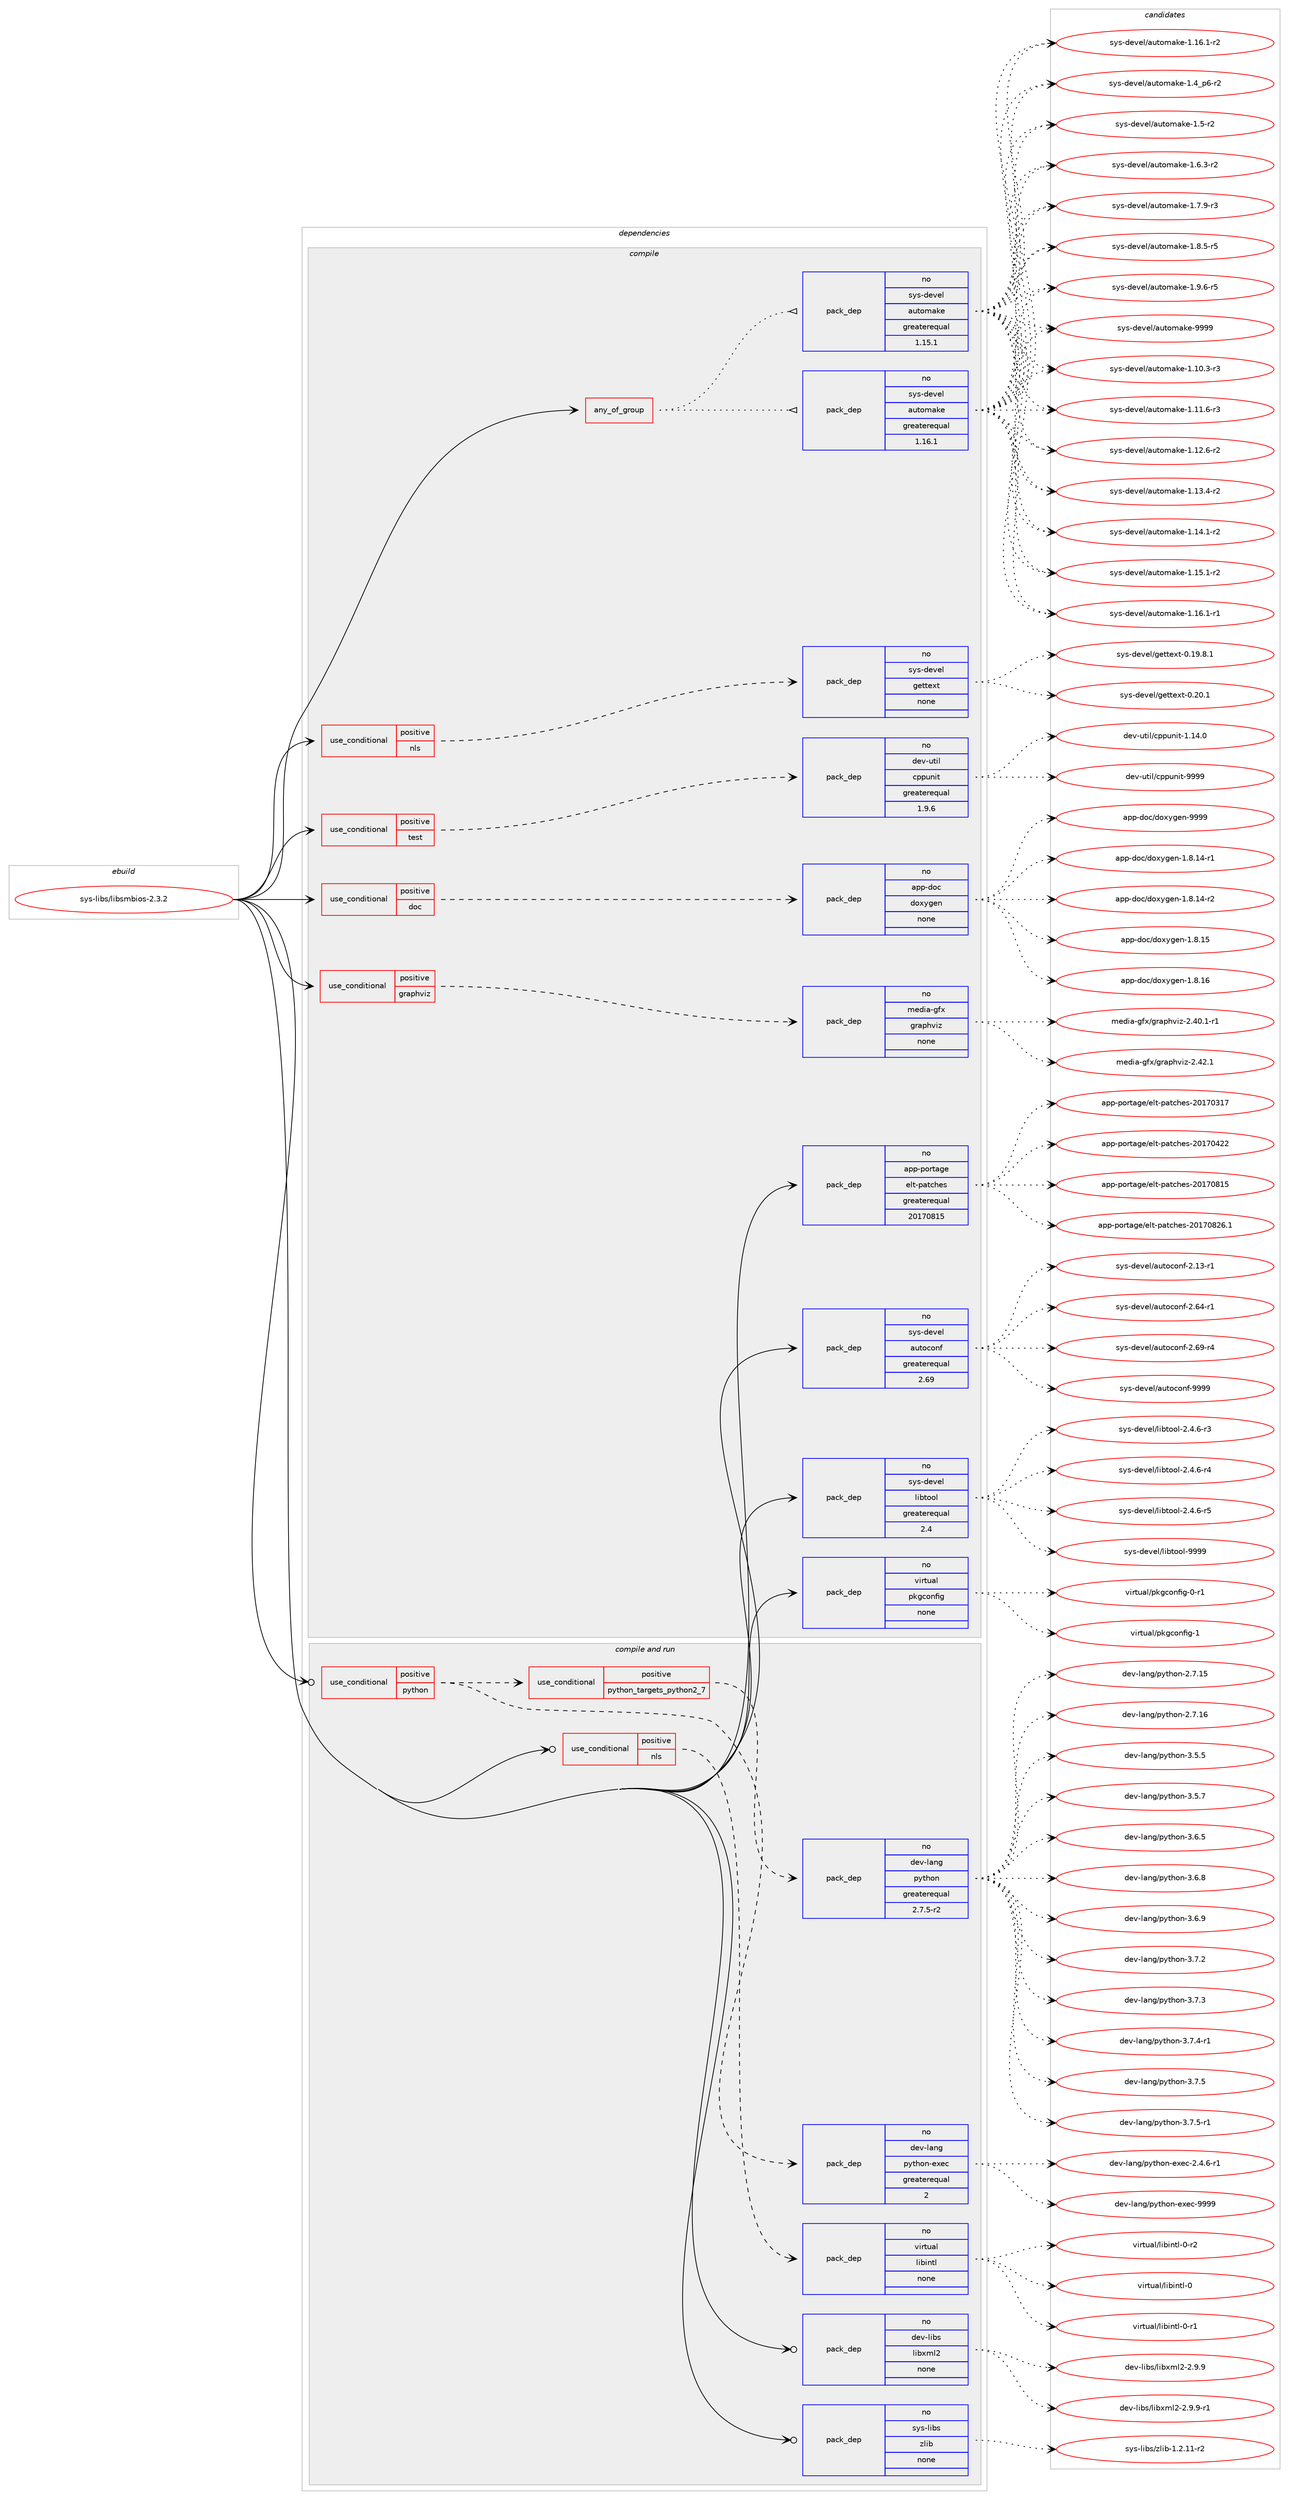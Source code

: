 digraph prolog {

# *************
# Graph options
# *************

newrank=true;
concentrate=true;
compound=true;
graph [rankdir=LR,fontname=Helvetica,fontsize=10,ranksep=1.5];#, ranksep=2.5, nodesep=0.2];
edge  [arrowhead=vee];
node  [fontname=Helvetica,fontsize=10];

# **********
# The ebuild
# **********

subgraph cluster_leftcol {
color=gray;
rank=same;
label=<<i>ebuild</i>>;
id [label="sys-libs/libsmbios-2.3.2", color=red, width=4, href="../sys-libs/libsmbios-2.3.2.svg"];
}

# ****************
# The dependencies
# ****************

subgraph cluster_midcol {
color=gray;
label=<<i>dependencies</i>>;
subgraph cluster_compile {
fillcolor="#eeeeee";
style=filled;
label=<<i>compile</i>>;
subgraph any15235 {
dependency898227 [label=<<TABLE BORDER="0" CELLBORDER="1" CELLSPACING="0" CELLPADDING="4"><TR><TD CELLPADDING="10">any_of_group</TD></TR></TABLE>>, shape=none, color=red];subgraph pack666596 {
dependency898228 [label=<<TABLE BORDER="0" CELLBORDER="1" CELLSPACING="0" CELLPADDING="4" WIDTH="220"><TR><TD ROWSPAN="6" CELLPADDING="30">pack_dep</TD></TR><TR><TD WIDTH="110">no</TD></TR><TR><TD>sys-devel</TD></TR><TR><TD>automake</TD></TR><TR><TD>greaterequal</TD></TR><TR><TD>1.16.1</TD></TR></TABLE>>, shape=none, color=blue];
}
dependency898227:e -> dependency898228:w [weight=20,style="dotted",arrowhead="oinv"];
subgraph pack666597 {
dependency898229 [label=<<TABLE BORDER="0" CELLBORDER="1" CELLSPACING="0" CELLPADDING="4" WIDTH="220"><TR><TD ROWSPAN="6" CELLPADDING="30">pack_dep</TD></TR><TR><TD WIDTH="110">no</TD></TR><TR><TD>sys-devel</TD></TR><TR><TD>automake</TD></TR><TR><TD>greaterequal</TD></TR><TR><TD>1.15.1</TD></TR></TABLE>>, shape=none, color=blue];
}
dependency898227:e -> dependency898229:w [weight=20,style="dotted",arrowhead="oinv"];
}
id:e -> dependency898227:w [weight=20,style="solid",arrowhead="vee"];
subgraph cond215841 {
dependency898230 [label=<<TABLE BORDER="0" CELLBORDER="1" CELLSPACING="0" CELLPADDING="4"><TR><TD ROWSPAN="3" CELLPADDING="10">use_conditional</TD></TR><TR><TD>positive</TD></TR><TR><TD>doc</TD></TR></TABLE>>, shape=none, color=red];
subgraph pack666598 {
dependency898231 [label=<<TABLE BORDER="0" CELLBORDER="1" CELLSPACING="0" CELLPADDING="4" WIDTH="220"><TR><TD ROWSPAN="6" CELLPADDING="30">pack_dep</TD></TR><TR><TD WIDTH="110">no</TD></TR><TR><TD>app-doc</TD></TR><TR><TD>doxygen</TD></TR><TR><TD>none</TD></TR><TR><TD></TD></TR></TABLE>>, shape=none, color=blue];
}
dependency898230:e -> dependency898231:w [weight=20,style="dashed",arrowhead="vee"];
}
id:e -> dependency898230:w [weight=20,style="solid",arrowhead="vee"];
subgraph cond215842 {
dependency898232 [label=<<TABLE BORDER="0" CELLBORDER="1" CELLSPACING="0" CELLPADDING="4"><TR><TD ROWSPAN="3" CELLPADDING="10">use_conditional</TD></TR><TR><TD>positive</TD></TR><TR><TD>graphviz</TD></TR></TABLE>>, shape=none, color=red];
subgraph pack666599 {
dependency898233 [label=<<TABLE BORDER="0" CELLBORDER="1" CELLSPACING="0" CELLPADDING="4" WIDTH="220"><TR><TD ROWSPAN="6" CELLPADDING="30">pack_dep</TD></TR><TR><TD WIDTH="110">no</TD></TR><TR><TD>media-gfx</TD></TR><TR><TD>graphviz</TD></TR><TR><TD>none</TD></TR><TR><TD></TD></TR></TABLE>>, shape=none, color=blue];
}
dependency898232:e -> dependency898233:w [weight=20,style="dashed",arrowhead="vee"];
}
id:e -> dependency898232:w [weight=20,style="solid",arrowhead="vee"];
subgraph cond215843 {
dependency898234 [label=<<TABLE BORDER="0" CELLBORDER="1" CELLSPACING="0" CELLPADDING="4"><TR><TD ROWSPAN="3" CELLPADDING="10">use_conditional</TD></TR><TR><TD>positive</TD></TR><TR><TD>nls</TD></TR></TABLE>>, shape=none, color=red];
subgraph pack666600 {
dependency898235 [label=<<TABLE BORDER="0" CELLBORDER="1" CELLSPACING="0" CELLPADDING="4" WIDTH="220"><TR><TD ROWSPAN="6" CELLPADDING="30">pack_dep</TD></TR><TR><TD WIDTH="110">no</TD></TR><TR><TD>sys-devel</TD></TR><TR><TD>gettext</TD></TR><TR><TD>none</TD></TR><TR><TD></TD></TR></TABLE>>, shape=none, color=blue];
}
dependency898234:e -> dependency898235:w [weight=20,style="dashed",arrowhead="vee"];
}
id:e -> dependency898234:w [weight=20,style="solid",arrowhead="vee"];
subgraph cond215844 {
dependency898236 [label=<<TABLE BORDER="0" CELLBORDER="1" CELLSPACING="0" CELLPADDING="4"><TR><TD ROWSPAN="3" CELLPADDING="10">use_conditional</TD></TR><TR><TD>positive</TD></TR><TR><TD>test</TD></TR></TABLE>>, shape=none, color=red];
subgraph pack666601 {
dependency898237 [label=<<TABLE BORDER="0" CELLBORDER="1" CELLSPACING="0" CELLPADDING="4" WIDTH="220"><TR><TD ROWSPAN="6" CELLPADDING="30">pack_dep</TD></TR><TR><TD WIDTH="110">no</TD></TR><TR><TD>dev-util</TD></TR><TR><TD>cppunit</TD></TR><TR><TD>greaterequal</TD></TR><TR><TD>1.9.6</TD></TR></TABLE>>, shape=none, color=blue];
}
dependency898236:e -> dependency898237:w [weight=20,style="dashed",arrowhead="vee"];
}
id:e -> dependency898236:w [weight=20,style="solid",arrowhead="vee"];
subgraph pack666602 {
dependency898238 [label=<<TABLE BORDER="0" CELLBORDER="1" CELLSPACING="0" CELLPADDING="4" WIDTH="220"><TR><TD ROWSPAN="6" CELLPADDING="30">pack_dep</TD></TR><TR><TD WIDTH="110">no</TD></TR><TR><TD>app-portage</TD></TR><TR><TD>elt-patches</TD></TR><TR><TD>greaterequal</TD></TR><TR><TD>20170815</TD></TR></TABLE>>, shape=none, color=blue];
}
id:e -> dependency898238:w [weight=20,style="solid",arrowhead="vee"];
subgraph pack666603 {
dependency898239 [label=<<TABLE BORDER="0" CELLBORDER="1" CELLSPACING="0" CELLPADDING="4" WIDTH="220"><TR><TD ROWSPAN="6" CELLPADDING="30">pack_dep</TD></TR><TR><TD WIDTH="110">no</TD></TR><TR><TD>sys-devel</TD></TR><TR><TD>autoconf</TD></TR><TR><TD>greaterequal</TD></TR><TR><TD>2.69</TD></TR></TABLE>>, shape=none, color=blue];
}
id:e -> dependency898239:w [weight=20,style="solid",arrowhead="vee"];
subgraph pack666604 {
dependency898240 [label=<<TABLE BORDER="0" CELLBORDER="1" CELLSPACING="0" CELLPADDING="4" WIDTH="220"><TR><TD ROWSPAN="6" CELLPADDING="30">pack_dep</TD></TR><TR><TD WIDTH="110">no</TD></TR><TR><TD>sys-devel</TD></TR><TR><TD>libtool</TD></TR><TR><TD>greaterequal</TD></TR><TR><TD>2.4</TD></TR></TABLE>>, shape=none, color=blue];
}
id:e -> dependency898240:w [weight=20,style="solid",arrowhead="vee"];
subgraph pack666605 {
dependency898241 [label=<<TABLE BORDER="0" CELLBORDER="1" CELLSPACING="0" CELLPADDING="4" WIDTH="220"><TR><TD ROWSPAN="6" CELLPADDING="30">pack_dep</TD></TR><TR><TD WIDTH="110">no</TD></TR><TR><TD>virtual</TD></TR><TR><TD>pkgconfig</TD></TR><TR><TD>none</TD></TR><TR><TD></TD></TR></TABLE>>, shape=none, color=blue];
}
id:e -> dependency898241:w [weight=20,style="solid",arrowhead="vee"];
}
subgraph cluster_compileandrun {
fillcolor="#eeeeee";
style=filled;
label=<<i>compile and run</i>>;
subgraph cond215845 {
dependency898242 [label=<<TABLE BORDER="0" CELLBORDER="1" CELLSPACING="0" CELLPADDING="4"><TR><TD ROWSPAN="3" CELLPADDING="10">use_conditional</TD></TR><TR><TD>positive</TD></TR><TR><TD>nls</TD></TR></TABLE>>, shape=none, color=red];
subgraph pack666606 {
dependency898243 [label=<<TABLE BORDER="0" CELLBORDER="1" CELLSPACING="0" CELLPADDING="4" WIDTH="220"><TR><TD ROWSPAN="6" CELLPADDING="30">pack_dep</TD></TR><TR><TD WIDTH="110">no</TD></TR><TR><TD>virtual</TD></TR><TR><TD>libintl</TD></TR><TR><TD>none</TD></TR><TR><TD></TD></TR></TABLE>>, shape=none, color=blue];
}
dependency898242:e -> dependency898243:w [weight=20,style="dashed",arrowhead="vee"];
}
id:e -> dependency898242:w [weight=20,style="solid",arrowhead="odotvee"];
subgraph cond215846 {
dependency898244 [label=<<TABLE BORDER="0" CELLBORDER="1" CELLSPACING="0" CELLPADDING="4"><TR><TD ROWSPAN="3" CELLPADDING="10">use_conditional</TD></TR><TR><TD>positive</TD></TR><TR><TD>python</TD></TR></TABLE>>, shape=none, color=red];
subgraph cond215847 {
dependency898245 [label=<<TABLE BORDER="0" CELLBORDER="1" CELLSPACING="0" CELLPADDING="4"><TR><TD ROWSPAN="3" CELLPADDING="10">use_conditional</TD></TR><TR><TD>positive</TD></TR><TR><TD>python_targets_python2_7</TD></TR></TABLE>>, shape=none, color=red];
subgraph pack666607 {
dependency898246 [label=<<TABLE BORDER="0" CELLBORDER="1" CELLSPACING="0" CELLPADDING="4" WIDTH="220"><TR><TD ROWSPAN="6" CELLPADDING="30">pack_dep</TD></TR><TR><TD WIDTH="110">no</TD></TR><TR><TD>dev-lang</TD></TR><TR><TD>python</TD></TR><TR><TD>greaterequal</TD></TR><TR><TD>2.7.5-r2</TD></TR></TABLE>>, shape=none, color=blue];
}
dependency898245:e -> dependency898246:w [weight=20,style="dashed",arrowhead="vee"];
}
dependency898244:e -> dependency898245:w [weight=20,style="dashed",arrowhead="vee"];
subgraph pack666608 {
dependency898247 [label=<<TABLE BORDER="0" CELLBORDER="1" CELLSPACING="0" CELLPADDING="4" WIDTH="220"><TR><TD ROWSPAN="6" CELLPADDING="30">pack_dep</TD></TR><TR><TD WIDTH="110">no</TD></TR><TR><TD>dev-lang</TD></TR><TR><TD>python-exec</TD></TR><TR><TD>greaterequal</TD></TR><TR><TD>2</TD></TR></TABLE>>, shape=none, color=blue];
}
dependency898244:e -> dependency898247:w [weight=20,style="dashed",arrowhead="vee"];
}
id:e -> dependency898244:w [weight=20,style="solid",arrowhead="odotvee"];
subgraph pack666609 {
dependency898248 [label=<<TABLE BORDER="0" CELLBORDER="1" CELLSPACING="0" CELLPADDING="4" WIDTH="220"><TR><TD ROWSPAN="6" CELLPADDING="30">pack_dep</TD></TR><TR><TD WIDTH="110">no</TD></TR><TR><TD>dev-libs</TD></TR><TR><TD>libxml2</TD></TR><TR><TD>none</TD></TR><TR><TD></TD></TR></TABLE>>, shape=none, color=blue];
}
id:e -> dependency898248:w [weight=20,style="solid",arrowhead="odotvee"];
subgraph pack666610 {
dependency898249 [label=<<TABLE BORDER="0" CELLBORDER="1" CELLSPACING="0" CELLPADDING="4" WIDTH="220"><TR><TD ROWSPAN="6" CELLPADDING="30">pack_dep</TD></TR><TR><TD WIDTH="110">no</TD></TR><TR><TD>sys-libs</TD></TR><TR><TD>zlib</TD></TR><TR><TD>none</TD></TR><TR><TD></TD></TR></TABLE>>, shape=none, color=blue];
}
id:e -> dependency898249:w [weight=20,style="solid",arrowhead="odotvee"];
}
subgraph cluster_run {
fillcolor="#eeeeee";
style=filled;
label=<<i>run</i>>;
}
}

# **************
# The candidates
# **************

subgraph cluster_choices {
rank=same;
color=gray;
label=<<i>candidates</i>>;

subgraph choice666596 {
color=black;
nodesep=1;
choice11512111545100101118101108479711711611110997107101454946494846514511451 [label="sys-devel/automake-1.10.3-r3", color=red, width=4,href="../sys-devel/automake-1.10.3-r3.svg"];
choice11512111545100101118101108479711711611110997107101454946494946544511451 [label="sys-devel/automake-1.11.6-r3", color=red, width=4,href="../sys-devel/automake-1.11.6-r3.svg"];
choice11512111545100101118101108479711711611110997107101454946495046544511450 [label="sys-devel/automake-1.12.6-r2", color=red, width=4,href="../sys-devel/automake-1.12.6-r2.svg"];
choice11512111545100101118101108479711711611110997107101454946495146524511450 [label="sys-devel/automake-1.13.4-r2", color=red, width=4,href="../sys-devel/automake-1.13.4-r2.svg"];
choice11512111545100101118101108479711711611110997107101454946495246494511450 [label="sys-devel/automake-1.14.1-r2", color=red, width=4,href="../sys-devel/automake-1.14.1-r2.svg"];
choice11512111545100101118101108479711711611110997107101454946495346494511450 [label="sys-devel/automake-1.15.1-r2", color=red, width=4,href="../sys-devel/automake-1.15.1-r2.svg"];
choice11512111545100101118101108479711711611110997107101454946495446494511449 [label="sys-devel/automake-1.16.1-r1", color=red, width=4,href="../sys-devel/automake-1.16.1-r1.svg"];
choice11512111545100101118101108479711711611110997107101454946495446494511450 [label="sys-devel/automake-1.16.1-r2", color=red, width=4,href="../sys-devel/automake-1.16.1-r2.svg"];
choice115121115451001011181011084797117116111109971071014549465295112544511450 [label="sys-devel/automake-1.4_p6-r2", color=red, width=4,href="../sys-devel/automake-1.4_p6-r2.svg"];
choice11512111545100101118101108479711711611110997107101454946534511450 [label="sys-devel/automake-1.5-r2", color=red, width=4,href="../sys-devel/automake-1.5-r2.svg"];
choice115121115451001011181011084797117116111109971071014549465446514511450 [label="sys-devel/automake-1.6.3-r2", color=red, width=4,href="../sys-devel/automake-1.6.3-r2.svg"];
choice115121115451001011181011084797117116111109971071014549465546574511451 [label="sys-devel/automake-1.7.9-r3", color=red, width=4,href="../sys-devel/automake-1.7.9-r3.svg"];
choice115121115451001011181011084797117116111109971071014549465646534511453 [label="sys-devel/automake-1.8.5-r5", color=red, width=4,href="../sys-devel/automake-1.8.5-r5.svg"];
choice115121115451001011181011084797117116111109971071014549465746544511453 [label="sys-devel/automake-1.9.6-r5", color=red, width=4,href="../sys-devel/automake-1.9.6-r5.svg"];
choice115121115451001011181011084797117116111109971071014557575757 [label="sys-devel/automake-9999", color=red, width=4,href="../sys-devel/automake-9999.svg"];
dependency898228:e -> choice11512111545100101118101108479711711611110997107101454946494846514511451:w [style=dotted,weight="100"];
dependency898228:e -> choice11512111545100101118101108479711711611110997107101454946494946544511451:w [style=dotted,weight="100"];
dependency898228:e -> choice11512111545100101118101108479711711611110997107101454946495046544511450:w [style=dotted,weight="100"];
dependency898228:e -> choice11512111545100101118101108479711711611110997107101454946495146524511450:w [style=dotted,weight="100"];
dependency898228:e -> choice11512111545100101118101108479711711611110997107101454946495246494511450:w [style=dotted,weight="100"];
dependency898228:e -> choice11512111545100101118101108479711711611110997107101454946495346494511450:w [style=dotted,weight="100"];
dependency898228:e -> choice11512111545100101118101108479711711611110997107101454946495446494511449:w [style=dotted,weight="100"];
dependency898228:e -> choice11512111545100101118101108479711711611110997107101454946495446494511450:w [style=dotted,weight="100"];
dependency898228:e -> choice115121115451001011181011084797117116111109971071014549465295112544511450:w [style=dotted,weight="100"];
dependency898228:e -> choice11512111545100101118101108479711711611110997107101454946534511450:w [style=dotted,weight="100"];
dependency898228:e -> choice115121115451001011181011084797117116111109971071014549465446514511450:w [style=dotted,weight="100"];
dependency898228:e -> choice115121115451001011181011084797117116111109971071014549465546574511451:w [style=dotted,weight="100"];
dependency898228:e -> choice115121115451001011181011084797117116111109971071014549465646534511453:w [style=dotted,weight="100"];
dependency898228:e -> choice115121115451001011181011084797117116111109971071014549465746544511453:w [style=dotted,weight="100"];
dependency898228:e -> choice115121115451001011181011084797117116111109971071014557575757:w [style=dotted,weight="100"];
}
subgraph choice666597 {
color=black;
nodesep=1;
choice11512111545100101118101108479711711611110997107101454946494846514511451 [label="sys-devel/automake-1.10.3-r3", color=red, width=4,href="../sys-devel/automake-1.10.3-r3.svg"];
choice11512111545100101118101108479711711611110997107101454946494946544511451 [label="sys-devel/automake-1.11.6-r3", color=red, width=4,href="../sys-devel/automake-1.11.6-r3.svg"];
choice11512111545100101118101108479711711611110997107101454946495046544511450 [label="sys-devel/automake-1.12.6-r2", color=red, width=4,href="../sys-devel/automake-1.12.6-r2.svg"];
choice11512111545100101118101108479711711611110997107101454946495146524511450 [label="sys-devel/automake-1.13.4-r2", color=red, width=4,href="../sys-devel/automake-1.13.4-r2.svg"];
choice11512111545100101118101108479711711611110997107101454946495246494511450 [label="sys-devel/automake-1.14.1-r2", color=red, width=4,href="../sys-devel/automake-1.14.1-r2.svg"];
choice11512111545100101118101108479711711611110997107101454946495346494511450 [label="sys-devel/automake-1.15.1-r2", color=red, width=4,href="../sys-devel/automake-1.15.1-r2.svg"];
choice11512111545100101118101108479711711611110997107101454946495446494511449 [label="sys-devel/automake-1.16.1-r1", color=red, width=4,href="../sys-devel/automake-1.16.1-r1.svg"];
choice11512111545100101118101108479711711611110997107101454946495446494511450 [label="sys-devel/automake-1.16.1-r2", color=red, width=4,href="../sys-devel/automake-1.16.1-r2.svg"];
choice115121115451001011181011084797117116111109971071014549465295112544511450 [label="sys-devel/automake-1.4_p6-r2", color=red, width=4,href="../sys-devel/automake-1.4_p6-r2.svg"];
choice11512111545100101118101108479711711611110997107101454946534511450 [label="sys-devel/automake-1.5-r2", color=red, width=4,href="../sys-devel/automake-1.5-r2.svg"];
choice115121115451001011181011084797117116111109971071014549465446514511450 [label="sys-devel/automake-1.6.3-r2", color=red, width=4,href="../sys-devel/automake-1.6.3-r2.svg"];
choice115121115451001011181011084797117116111109971071014549465546574511451 [label="sys-devel/automake-1.7.9-r3", color=red, width=4,href="../sys-devel/automake-1.7.9-r3.svg"];
choice115121115451001011181011084797117116111109971071014549465646534511453 [label="sys-devel/automake-1.8.5-r5", color=red, width=4,href="../sys-devel/automake-1.8.5-r5.svg"];
choice115121115451001011181011084797117116111109971071014549465746544511453 [label="sys-devel/automake-1.9.6-r5", color=red, width=4,href="../sys-devel/automake-1.9.6-r5.svg"];
choice115121115451001011181011084797117116111109971071014557575757 [label="sys-devel/automake-9999", color=red, width=4,href="../sys-devel/automake-9999.svg"];
dependency898229:e -> choice11512111545100101118101108479711711611110997107101454946494846514511451:w [style=dotted,weight="100"];
dependency898229:e -> choice11512111545100101118101108479711711611110997107101454946494946544511451:w [style=dotted,weight="100"];
dependency898229:e -> choice11512111545100101118101108479711711611110997107101454946495046544511450:w [style=dotted,weight="100"];
dependency898229:e -> choice11512111545100101118101108479711711611110997107101454946495146524511450:w [style=dotted,weight="100"];
dependency898229:e -> choice11512111545100101118101108479711711611110997107101454946495246494511450:w [style=dotted,weight="100"];
dependency898229:e -> choice11512111545100101118101108479711711611110997107101454946495346494511450:w [style=dotted,weight="100"];
dependency898229:e -> choice11512111545100101118101108479711711611110997107101454946495446494511449:w [style=dotted,weight="100"];
dependency898229:e -> choice11512111545100101118101108479711711611110997107101454946495446494511450:w [style=dotted,weight="100"];
dependency898229:e -> choice115121115451001011181011084797117116111109971071014549465295112544511450:w [style=dotted,weight="100"];
dependency898229:e -> choice11512111545100101118101108479711711611110997107101454946534511450:w [style=dotted,weight="100"];
dependency898229:e -> choice115121115451001011181011084797117116111109971071014549465446514511450:w [style=dotted,weight="100"];
dependency898229:e -> choice115121115451001011181011084797117116111109971071014549465546574511451:w [style=dotted,weight="100"];
dependency898229:e -> choice115121115451001011181011084797117116111109971071014549465646534511453:w [style=dotted,weight="100"];
dependency898229:e -> choice115121115451001011181011084797117116111109971071014549465746544511453:w [style=dotted,weight="100"];
dependency898229:e -> choice115121115451001011181011084797117116111109971071014557575757:w [style=dotted,weight="100"];
}
subgraph choice666598 {
color=black;
nodesep=1;
choice97112112451001119947100111120121103101110454946564649524511449 [label="app-doc/doxygen-1.8.14-r1", color=red, width=4,href="../app-doc/doxygen-1.8.14-r1.svg"];
choice97112112451001119947100111120121103101110454946564649524511450 [label="app-doc/doxygen-1.8.14-r2", color=red, width=4,href="../app-doc/doxygen-1.8.14-r2.svg"];
choice9711211245100111994710011112012110310111045494656464953 [label="app-doc/doxygen-1.8.15", color=red, width=4,href="../app-doc/doxygen-1.8.15.svg"];
choice9711211245100111994710011112012110310111045494656464954 [label="app-doc/doxygen-1.8.16", color=red, width=4,href="../app-doc/doxygen-1.8.16.svg"];
choice971121124510011199471001111201211031011104557575757 [label="app-doc/doxygen-9999", color=red, width=4,href="../app-doc/doxygen-9999.svg"];
dependency898231:e -> choice97112112451001119947100111120121103101110454946564649524511449:w [style=dotted,weight="100"];
dependency898231:e -> choice97112112451001119947100111120121103101110454946564649524511450:w [style=dotted,weight="100"];
dependency898231:e -> choice9711211245100111994710011112012110310111045494656464953:w [style=dotted,weight="100"];
dependency898231:e -> choice9711211245100111994710011112012110310111045494656464954:w [style=dotted,weight="100"];
dependency898231:e -> choice971121124510011199471001111201211031011104557575757:w [style=dotted,weight="100"];
}
subgraph choice666599 {
color=black;
nodesep=1;
choice10910110010597451031021204710311497112104118105122455046524846494511449 [label="media-gfx/graphviz-2.40.1-r1", color=red, width=4,href="../media-gfx/graphviz-2.40.1-r1.svg"];
choice1091011001059745103102120471031149711210411810512245504652504649 [label="media-gfx/graphviz-2.42.1", color=red, width=4,href="../media-gfx/graphviz-2.42.1.svg"];
dependency898233:e -> choice10910110010597451031021204710311497112104118105122455046524846494511449:w [style=dotted,weight="100"];
dependency898233:e -> choice1091011001059745103102120471031149711210411810512245504652504649:w [style=dotted,weight="100"];
}
subgraph choice666600 {
color=black;
nodesep=1;
choice1151211154510010111810110847103101116116101120116454846495746564649 [label="sys-devel/gettext-0.19.8.1", color=red, width=4,href="../sys-devel/gettext-0.19.8.1.svg"];
choice115121115451001011181011084710310111611610112011645484650484649 [label="sys-devel/gettext-0.20.1", color=red, width=4,href="../sys-devel/gettext-0.20.1.svg"];
dependency898235:e -> choice1151211154510010111810110847103101116116101120116454846495746564649:w [style=dotted,weight="100"];
dependency898235:e -> choice115121115451001011181011084710310111611610112011645484650484649:w [style=dotted,weight="100"];
}
subgraph choice666601 {
color=black;
nodesep=1;
choice10010111845117116105108479911211211711010511645494649524648 [label="dev-util/cppunit-1.14.0", color=red, width=4,href="../dev-util/cppunit-1.14.0.svg"];
choice1001011184511711610510847991121121171101051164557575757 [label="dev-util/cppunit-9999", color=red, width=4,href="../dev-util/cppunit-9999.svg"];
dependency898237:e -> choice10010111845117116105108479911211211711010511645494649524648:w [style=dotted,weight="100"];
dependency898237:e -> choice1001011184511711610510847991121121171101051164557575757:w [style=dotted,weight="100"];
}
subgraph choice666602 {
color=black;
nodesep=1;
choice97112112451121111141169710310147101108116451129711699104101115455048495548514955 [label="app-portage/elt-patches-20170317", color=red, width=4,href="../app-portage/elt-patches-20170317.svg"];
choice97112112451121111141169710310147101108116451129711699104101115455048495548525050 [label="app-portage/elt-patches-20170422", color=red, width=4,href="../app-portage/elt-patches-20170422.svg"];
choice97112112451121111141169710310147101108116451129711699104101115455048495548564953 [label="app-portage/elt-patches-20170815", color=red, width=4,href="../app-portage/elt-patches-20170815.svg"];
choice971121124511211111411697103101471011081164511297116991041011154550484955485650544649 [label="app-portage/elt-patches-20170826.1", color=red, width=4,href="../app-portage/elt-patches-20170826.1.svg"];
dependency898238:e -> choice97112112451121111141169710310147101108116451129711699104101115455048495548514955:w [style=dotted,weight="100"];
dependency898238:e -> choice97112112451121111141169710310147101108116451129711699104101115455048495548525050:w [style=dotted,weight="100"];
dependency898238:e -> choice97112112451121111141169710310147101108116451129711699104101115455048495548564953:w [style=dotted,weight="100"];
dependency898238:e -> choice971121124511211111411697103101471011081164511297116991041011154550484955485650544649:w [style=dotted,weight="100"];
}
subgraph choice666603 {
color=black;
nodesep=1;
choice1151211154510010111810110847971171161119911111010245504649514511449 [label="sys-devel/autoconf-2.13-r1", color=red, width=4,href="../sys-devel/autoconf-2.13-r1.svg"];
choice1151211154510010111810110847971171161119911111010245504654524511449 [label="sys-devel/autoconf-2.64-r1", color=red, width=4,href="../sys-devel/autoconf-2.64-r1.svg"];
choice1151211154510010111810110847971171161119911111010245504654574511452 [label="sys-devel/autoconf-2.69-r4", color=red, width=4,href="../sys-devel/autoconf-2.69-r4.svg"];
choice115121115451001011181011084797117116111991111101024557575757 [label="sys-devel/autoconf-9999", color=red, width=4,href="../sys-devel/autoconf-9999.svg"];
dependency898239:e -> choice1151211154510010111810110847971171161119911111010245504649514511449:w [style=dotted,weight="100"];
dependency898239:e -> choice1151211154510010111810110847971171161119911111010245504654524511449:w [style=dotted,weight="100"];
dependency898239:e -> choice1151211154510010111810110847971171161119911111010245504654574511452:w [style=dotted,weight="100"];
dependency898239:e -> choice115121115451001011181011084797117116111991111101024557575757:w [style=dotted,weight="100"];
}
subgraph choice666604 {
color=black;
nodesep=1;
choice1151211154510010111810110847108105981161111111084550465246544511451 [label="sys-devel/libtool-2.4.6-r3", color=red, width=4,href="../sys-devel/libtool-2.4.6-r3.svg"];
choice1151211154510010111810110847108105981161111111084550465246544511452 [label="sys-devel/libtool-2.4.6-r4", color=red, width=4,href="../sys-devel/libtool-2.4.6-r4.svg"];
choice1151211154510010111810110847108105981161111111084550465246544511453 [label="sys-devel/libtool-2.4.6-r5", color=red, width=4,href="../sys-devel/libtool-2.4.6-r5.svg"];
choice1151211154510010111810110847108105981161111111084557575757 [label="sys-devel/libtool-9999", color=red, width=4,href="../sys-devel/libtool-9999.svg"];
dependency898240:e -> choice1151211154510010111810110847108105981161111111084550465246544511451:w [style=dotted,weight="100"];
dependency898240:e -> choice1151211154510010111810110847108105981161111111084550465246544511452:w [style=dotted,weight="100"];
dependency898240:e -> choice1151211154510010111810110847108105981161111111084550465246544511453:w [style=dotted,weight="100"];
dependency898240:e -> choice1151211154510010111810110847108105981161111111084557575757:w [style=dotted,weight="100"];
}
subgraph choice666605 {
color=black;
nodesep=1;
choice11810511411611797108471121071039911111010210510345484511449 [label="virtual/pkgconfig-0-r1", color=red, width=4,href="../virtual/pkgconfig-0-r1.svg"];
choice1181051141161179710847112107103991111101021051034549 [label="virtual/pkgconfig-1", color=red, width=4,href="../virtual/pkgconfig-1.svg"];
dependency898241:e -> choice11810511411611797108471121071039911111010210510345484511449:w [style=dotted,weight="100"];
dependency898241:e -> choice1181051141161179710847112107103991111101021051034549:w [style=dotted,weight="100"];
}
subgraph choice666606 {
color=black;
nodesep=1;
choice1181051141161179710847108105981051101161084548 [label="virtual/libintl-0", color=red, width=4,href="../virtual/libintl-0.svg"];
choice11810511411611797108471081059810511011610845484511449 [label="virtual/libintl-0-r1", color=red, width=4,href="../virtual/libintl-0-r1.svg"];
choice11810511411611797108471081059810511011610845484511450 [label="virtual/libintl-0-r2", color=red, width=4,href="../virtual/libintl-0-r2.svg"];
dependency898243:e -> choice1181051141161179710847108105981051101161084548:w [style=dotted,weight="100"];
dependency898243:e -> choice11810511411611797108471081059810511011610845484511449:w [style=dotted,weight="100"];
dependency898243:e -> choice11810511411611797108471081059810511011610845484511450:w [style=dotted,weight="100"];
}
subgraph choice666607 {
color=black;
nodesep=1;
choice10010111845108971101034711212111610411111045504655464953 [label="dev-lang/python-2.7.15", color=red, width=4,href="../dev-lang/python-2.7.15.svg"];
choice10010111845108971101034711212111610411111045504655464954 [label="dev-lang/python-2.7.16", color=red, width=4,href="../dev-lang/python-2.7.16.svg"];
choice100101118451089711010347112121116104111110455146534653 [label="dev-lang/python-3.5.5", color=red, width=4,href="../dev-lang/python-3.5.5.svg"];
choice100101118451089711010347112121116104111110455146534655 [label="dev-lang/python-3.5.7", color=red, width=4,href="../dev-lang/python-3.5.7.svg"];
choice100101118451089711010347112121116104111110455146544653 [label="dev-lang/python-3.6.5", color=red, width=4,href="../dev-lang/python-3.6.5.svg"];
choice100101118451089711010347112121116104111110455146544656 [label="dev-lang/python-3.6.8", color=red, width=4,href="../dev-lang/python-3.6.8.svg"];
choice100101118451089711010347112121116104111110455146544657 [label="dev-lang/python-3.6.9", color=red, width=4,href="../dev-lang/python-3.6.9.svg"];
choice100101118451089711010347112121116104111110455146554650 [label="dev-lang/python-3.7.2", color=red, width=4,href="../dev-lang/python-3.7.2.svg"];
choice100101118451089711010347112121116104111110455146554651 [label="dev-lang/python-3.7.3", color=red, width=4,href="../dev-lang/python-3.7.3.svg"];
choice1001011184510897110103471121211161041111104551465546524511449 [label="dev-lang/python-3.7.4-r1", color=red, width=4,href="../dev-lang/python-3.7.4-r1.svg"];
choice100101118451089711010347112121116104111110455146554653 [label="dev-lang/python-3.7.5", color=red, width=4,href="../dev-lang/python-3.7.5.svg"];
choice1001011184510897110103471121211161041111104551465546534511449 [label="dev-lang/python-3.7.5-r1", color=red, width=4,href="../dev-lang/python-3.7.5-r1.svg"];
dependency898246:e -> choice10010111845108971101034711212111610411111045504655464953:w [style=dotted,weight="100"];
dependency898246:e -> choice10010111845108971101034711212111610411111045504655464954:w [style=dotted,weight="100"];
dependency898246:e -> choice100101118451089711010347112121116104111110455146534653:w [style=dotted,weight="100"];
dependency898246:e -> choice100101118451089711010347112121116104111110455146534655:w [style=dotted,weight="100"];
dependency898246:e -> choice100101118451089711010347112121116104111110455146544653:w [style=dotted,weight="100"];
dependency898246:e -> choice100101118451089711010347112121116104111110455146544656:w [style=dotted,weight="100"];
dependency898246:e -> choice100101118451089711010347112121116104111110455146544657:w [style=dotted,weight="100"];
dependency898246:e -> choice100101118451089711010347112121116104111110455146554650:w [style=dotted,weight="100"];
dependency898246:e -> choice100101118451089711010347112121116104111110455146554651:w [style=dotted,weight="100"];
dependency898246:e -> choice1001011184510897110103471121211161041111104551465546524511449:w [style=dotted,weight="100"];
dependency898246:e -> choice100101118451089711010347112121116104111110455146554653:w [style=dotted,weight="100"];
dependency898246:e -> choice1001011184510897110103471121211161041111104551465546534511449:w [style=dotted,weight="100"];
}
subgraph choice666608 {
color=black;
nodesep=1;
choice10010111845108971101034711212111610411111045101120101994550465246544511449 [label="dev-lang/python-exec-2.4.6-r1", color=red, width=4,href="../dev-lang/python-exec-2.4.6-r1.svg"];
choice10010111845108971101034711212111610411111045101120101994557575757 [label="dev-lang/python-exec-9999", color=red, width=4,href="../dev-lang/python-exec-9999.svg"];
dependency898247:e -> choice10010111845108971101034711212111610411111045101120101994550465246544511449:w [style=dotted,weight="100"];
dependency898247:e -> choice10010111845108971101034711212111610411111045101120101994557575757:w [style=dotted,weight="100"];
}
subgraph choice666609 {
color=black;
nodesep=1;
choice1001011184510810598115471081059812010910850455046574657 [label="dev-libs/libxml2-2.9.9", color=red, width=4,href="../dev-libs/libxml2-2.9.9.svg"];
choice10010111845108105981154710810598120109108504550465746574511449 [label="dev-libs/libxml2-2.9.9-r1", color=red, width=4,href="../dev-libs/libxml2-2.9.9-r1.svg"];
dependency898248:e -> choice1001011184510810598115471081059812010910850455046574657:w [style=dotted,weight="100"];
dependency898248:e -> choice10010111845108105981154710810598120109108504550465746574511449:w [style=dotted,weight="100"];
}
subgraph choice666610 {
color=black;
nodesep=1;
choice11512111545108105981154712210810598454946504649494511450 [label="sys-libs/zlib-1.2.11-r2", color=red, width=4,href="../sys-libs/zlib-1.2.11-r2.svg"];
dependency898249:e -> choice11512111545108105981154712210810598454946504649494511450:w [style=dotted,weight="100"];
}
}

}
